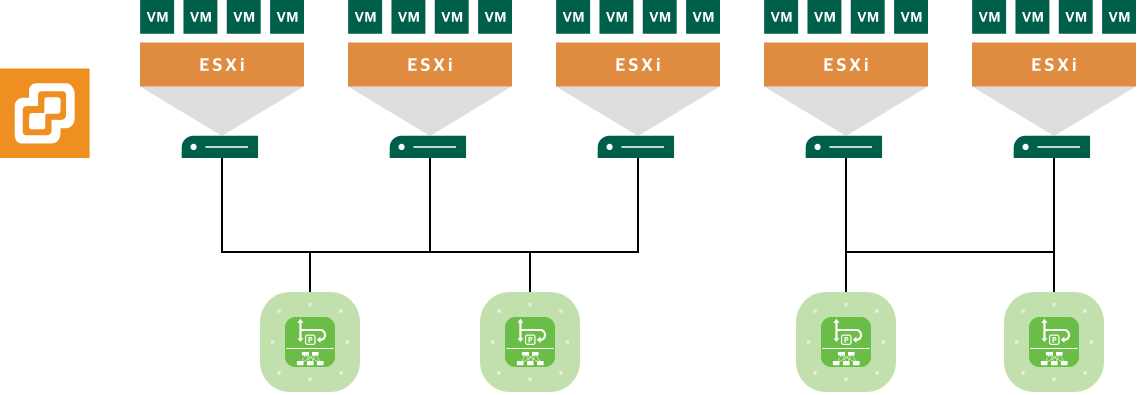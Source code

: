 <mxfile version="17.4.0" type="github"><diagram id="Mtu2LjgbH1QKWpd-V6R2" name="Page-1"><mxGraphModel dx="983" dy="1175" grid="1" gridSize="10" guides="1" tooltips="1" connect="1" arrows="1" fold="1" page="1" pageScale="1" pageWidth="827" pageHeight="1169" math="0" shadow="0"><root><mxCell id="0"/><mxCell id="1" parent="0"/><mxCell id="wL2F0BoD8RNo7xgH3Krq-1" value="" style="shadow=0;dashed=0;html=1;strokeColor=none;fillColor=#EF8F21;labelPosition=center;verticalLabelPosition=bottom;verticalAlign=top;align=center;outlineConnect=0;shape=mxgraph.veeam.vsphere" vertex="1" parent="1"><mxGeometry x="90" y="398.2" width="44.8" height="44.8" as="geometry"/></mxCell><mxCell id="wL2F0BoD8RNo7xgH3Krq-21" style="edgeStyle=orthogonalEdgeStyle;rounded=0;orthogonalLoop=1;jettySize=auto;html=1;exitX=0.5;exitY=0;exitDx=0;exitDy=0;exitPerimeter=0;endArrow=none;endFill=0;" edge="1" parent="1" source="wL2F0BoD8RNo7xgH3Krq-9" target="wL2F0BoD8RNo7xgH3Krq-3"><mxGeometry relative="1" as="geometry"><Array as="points"><mxPoint x="245" y="490"/><mxPoint x="201" y="490"/></Array></mxGeometry></mxCell><mxCell id="wL2F0BoD8RNo7xgH3Krq-22" style="edgeStyle=orthogonalEdgeStyle;rounded=0;orthogonalLoop=1;jettySize=auto;html=1;exitX=0.5;exitY=0;exitDx=0;exitDy=0;exitPerimeter=0;endArrow=none;endFill=0;" edge="1" parent="1" source="wL2F0BoD8RNo7xgH3Krq-9" target="wL2F0BoD8RNo7xgH3Krq-2"><mxGeometry relative="1" as="geometry"><Array as="points"><mxPoint x="245" y="490"/><mxPoint x="305" y="490"/></Array></mxGeometry></mxCell><mxCell id="wL2F0BoD8RNo7xgH3Krq-23" style="edgeStyle=orthogonalEdgeStyle;rounded=0;orthogonalLoop=1;jettySize=auto;html=1;exitX=0.5;exitY=0;exitDx=0;exitDy=0;exitPerimeter=0;endArrow=none;endFill=0;" edge="1" parent="1" source="wL2F0BoD8RNo7xgH3Krq-9" target="wL2F0BoD8RNo7xgH3Krq-4"><mxGeometry relative="1" as="geometry"><Array as="points"><mxPoint x="245" y="490"/><mxPoint x="409" y="490"/></Array></mxGeometry></mxCell><mxCell id="wL2F0BoD8RNo7xgH3Krq-9" value="" style="verticalLabelPosition=bottom;sketch=0;html=1;fillColor=#6ABD46;strokeColor=#ffffff;verticalAlign=top;align=center;points=[[0.085,0.085,0],[0.915,0.085,0],[0.915,0.915,0],[0.085,0.915,0],[0.25,0,0],[0.5,0,0],[0.75,0,0],[1,0.25,0],[1,0.5,0],[1,0.75,0],[0.75,1,0],[0.5,1,0],[0.25,1,0],[0,0.75,0],[0,0.5,0],[0,0.25,0]];pointerEvents=1;shape=mxgraph.cisco_safe.compositeIcon;bgIcon=mxgraph.cisco_safe.architecture.generic_appliance;resIcon=mxgraph.cisco_safe.architecture.aci_leaf_switch;" vertex="1" parent="1"><mxGeometry x="220" y="510" width="50" height="50" as="geometry"/></mxCell><mxCell id="wL2F0BoD8RNo7xgH3Krq-25" style="edgeStyle=orthogonalEdgeStyle;rounded=0;orthogonalLoop=1;jettySize=auto;html=1;exitX=0.5;exitY=0;exitDx=0;exitDy=0;exitPerimeter=0;endArrow=none;endFill=0;" edge="1" parent="1" source="wL2F0BoD8RNo7xgH3Krq-10" target="wL2F0BoD8RNo7xgH3Krq-4"><mxGeometry relative="1" as="geometry"><mxPoint x="450" y="510" as="targetPoint"/><Array as="points"><mxPoint x="355" y="490"/><mxPoint x="409" y="490"/></Array></mxGeometry></mxCell><mxCell id="wL2F0BoD8RNo7xgH3Krq-10" value="" style="verticalLabelPosition=bottom;sketch=0;html=1;fillColor=#6ABD46;strokeColor=#ffffff;verticalAlign=top;align=center;points=[[0.085,0.085,0],[0.915,0.085,0],[0.915,0.915,0],[0.085,0.915,0],[0.25,0,0],[0.5,0,0],[0.75,0,0],[1,0.25,0],[1,0.5,0],[1,0.75,0],[0.75,1,0],[0.5,1,0],[0.25,1,0],[0,0.75,0],[0,0.5,0],[0,0.25,0]];pointerEvents=1;shape=mxgraph.cisco_safe.compositeIcon;bgIcon=mxgraph.cisco_safe.architecture.generic_appliance;resIcon=mxgraph.cisco_safe.architecture.aci_leaf_switch;" vertex="1" parent="1"><mxGeometry x="330" y="510" width="50" height="50" as="geometry"/></mxCell><mxCell id="wL2F0BoD8RNo7xgH3Krq-28" style="edgeStyle=orthogonalEdgeStyle;rounded=0;orthogonalLoop=1;jettySize=auto;html=1;exitX=0.5;exitY=0;exitDx=0;exitDy=0;exitPerimeter=0;endArrow=none;endFill=0;" edge="1" parent="1" source="wL2F0BoD8RNo7xgH3Krq-11" target="wL2F0BoD8RNo7xgH3Krq-6"><mxGeometry relative="1" as="geometry"/></mxCell><mxCell id="wL2F0BoD8RNo7xgH3Krq-11" value="" style="verticalLabelPosition=bottom;sketch=0;html=1;fillColor=#6ABD46;strokeColor=#ffffff;verticalAlign=top;align=center;points=[[0.085,0.085,0],[0.915,0.085,0],[0.915,0.915,0],[0.085,0.915,0],[0.25,0,0],[0.5,0,0],[0.75,0,0],[1,0.25,0],[1,0.5,0],[1,0.75,0],[0.75,1,0],[0.5,1,0],[0.25,1,0],[0,0.75,0],[0,0.5,0],[0,0.25,0]];pointerEvents=1;shape=mxgraph.cisco_safe.compositeIcon;bgIcon=mxgraph.cisco_safe.architecture.generic_appliance;resIcon=mxgraph.cisco_safe.architecture.aci_leaf_switch;" vertex="1" parent="1"><mxGeometry x="592" y="510" width="50" height="50" as="geometry"/></mxCell><mxCell id="wL2F0BoD8RNo7xgH3Krq-26" style="edgeStyle=orthogonalEdgeStyle;rounded=0;orthogonalLoop=1;jettySize=auto;html=1;exitX=0.5;exitY=0;exitDx=0;exitDy=0;exitPerimeter=0;endArrow=none;endFill=0;" edge="1" parent="1" source="wL2F0BoD8RNo7xgH3Krq-12" target="wL2F0BoD8RNo7xgH3Krq-5"><mxGeometry relative="1" as="geometry"/></mxCell><mxCell id="wL2F0BoD8RNo7xgH3Krq-27" style="edgeStyle=orthogonalEdgeStyle;rounded=0;orthogonalLoop=1;jettySize=auto;html=1;exitX=0.5;exitY=0;exitDx=0;exitDy=0;exitPerimeter=0;endArrow=none;endFill=0;" edge="1" parent="1" source="wL2F0BoD8RNo7xgH3Krq-12" target="wL2F0BoD8RNo7xgH3Krq-6"><mxGeometry relative="1" as="geometry"><Array as="points"><mxPoint x="513" y="490"/><mxPoint x="617" y="490"/></Array></mxGeometry></mxCell><mxCell id="wL2F0BoD8RNo7xgH3Krq-12" value="" style="verticalLabelPosition=bottom;sketch=0;html=1;fillColor=#6ABD46;strokeColor=#ffffff;verticalAlign=top;align=center;points=[[0.085,0.085,0],[0.915,0.085,0],[0.915,0.915,0],[0.085,0.915,0],[0.25,0,0],[0.5,0,0],[0.75,0,0],[1,0.25,0],[1,0.5,0],[1,0.75,0],[0.75,1,0],[0.5,1,0],[0.25,1,0],[0,0.75,0],[0,0.5,0],[0,0.25,0]];pointerEvents=1;shape=mxgraph.cisco_safe.compositeIcon;bgIcon=mxgraph.cisco_safe.architecture.generic_appliance;resIcon=mxgraph.cisco_safe.architecture.aci_leaf_switch;" vertex="1" parent="1"><mxGeometry x="488" y="510" width="50" height="50" as="geometry"/></mxCell><mxCell id="wL2F0BoD8RNo7xgH3Krq-19" value="" style="group" vertex="1" connectable="0" parent="1"><mxGeometry x="160" y="364" width="498" height="79" as="geometry"/></mxCell><mxCell id="wL2F0BoD8RNo7xgH3Krq-2" value="" style="sketch=0;pointerEvents=1;shadow=0;dashed=0;html=1;strokeColor=none;fillColor=#005F4B;labelPosition=center;verticalLabelPosition=bottom;verticalAlign=top;align=center;outlineConnect=0;shape=mxgraph.veeam2.esxi_host;" vertex="1" parent="wL2F0BoD8RNo7xgH3Krq-19"><mxGeometry x="104" width="82" height="79" as="geometry"/></mxCell><mxCell id="wL2F0BoD8RNo7xgH3Krq-3" value="" style="sketch=0;pointerEvents=1;shadow=0;dashed=0;html=1;strokeColor=none;fillColor=#005F4B;labelPosition=center;verticalLabelPosition=bottom;verticalAlign=top;align=center;outlineConnect=0;shape=mxgraph.veeam2.esxi_host;" vertex="1" parent="wL2F0BoD8RNo7xgH3Krq-19"><mxGeometry width="82" height="79" as="geometry"/></mxCell><mxCell id="wL2F0BoD8RNo7xgH3Krq-4" value="" style="sketch=0;pointerEvents=1;shadow=0;dashed=0;html=1;strokeColor=none;fillColor=#005F4B;labelPosition=center;verticalLabelPosition=bottom;verticalAlign=top;align=center;outlineConnect=0;shape=mxgraph.veeam2.esxi_host;" vertex="1" parent="wL2F0BoD8RNo7xgH3Krq-19"><mxGeometry x="208" width="82" height="79" as="geometry"/></mxCell><mxCell id="wL2F0BoD8RNo7xgH3Krq-5" value="" style="sketch=0;pointerEvents=1;shadow=0;dashed=0;html=1;strokeColor=none;fillColor=#005F4B;labelPosition=center;verticalLabelPosition=bottom;verticalAlign=top;align=center;outlineConnect=0;shape=mxgraph.veeam2.esxi_host;" vertex="1" parent="wL2F0BoD8RNo7xgH3Krq-19"><mxGeometry x="312" width="82" height="79" as="geometry"/></mxCell><mxCell id="wL2F0BoD8RNo7xgH3Krq-6" value="" style="sketch=0;pointerEvents=1;shadow=0;dashed=0;html=1;strokeColor=none;fillColor=#005F4B;labelPosition=center;verticalLabelPosition=bottom;verticalAlign=top;align=center;outlineConnect=0;shape=mxgraph.veeam2.esxi_host;" vertex="1" parent="wL2F0BoD8RNo7xgH3Krq-19"><mxGeometry x="416" width="82" height="79" as="geometry"/></mxCell></root></mxGraphModel></diagram></mxfile>